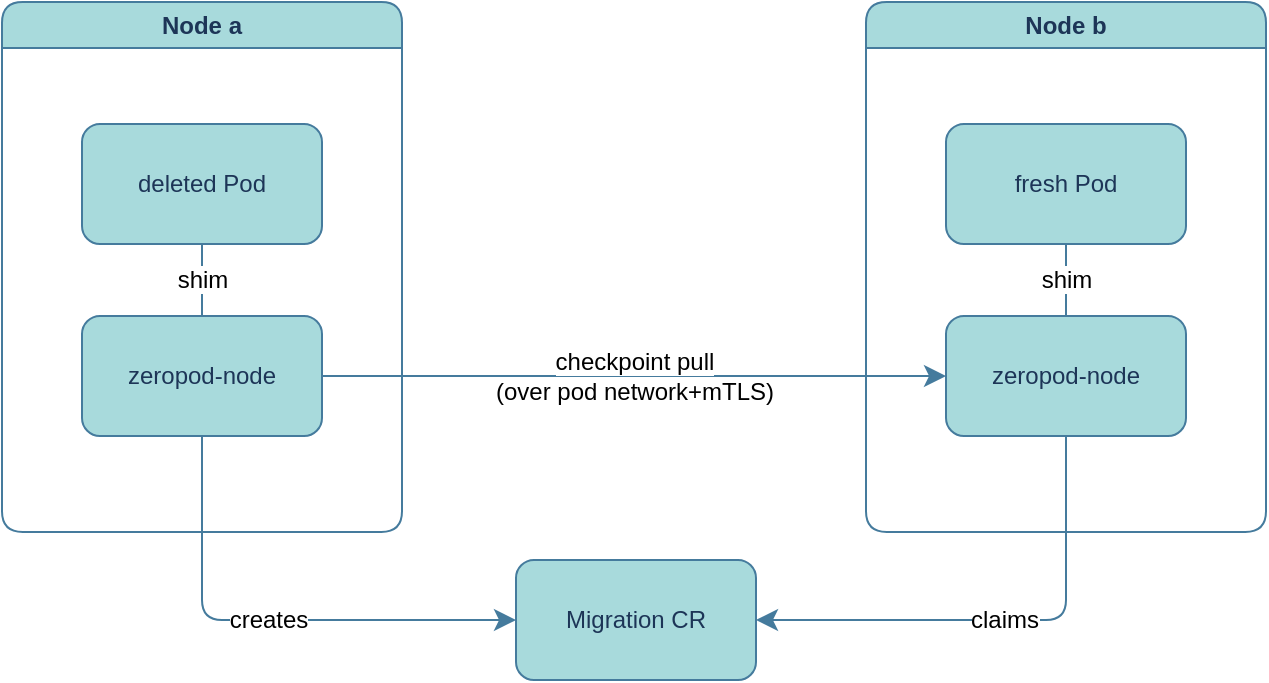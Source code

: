 <mxfile version="26.0.16">
  <diagram name="Page-1" id="S3Romfl9XJvJNEUoPPOx">
    <mxGraphModel dx="1418" dy="1131" grid="0" gridSize="10" guides="1" tooltips="1" connect="1" arrows="1" fold="1" page="0" pageScale="1" pageWidth="700" pageHeight="500" math="0" shadow="0">
      <root>
        <mxCell id="0" />
        <mxCell id="1" parent="0" />
        <mxCell id="nSVk_hhTxszxVaa_JyYo-2" value="Node a" style="swimlane;whiteSpace=wrap;html=1;labelBackgroundColor=none;fillColor=#A8DADC;strokeColor=#457B9D;fontColor=#1D3557;rounded=1;" vertex="1" parent="1">
          <mxGeometry x="-242" y="-23" width="200" height="265" as="geometry" />
        </mxCell>
        <mxCell id="nSVk_hhTxszxVaa_JyYo-1" value="deleted Pod" style="rounded=1;whiteSpace=wrap;html=1;labelBackgroundColor=none;fillColor=#A8DADC;strokeColor=#457B9D;fontColor=#1D3557;" vertex="1" parent="nSVk_hhTxszxVaa_JyYo-2">
          <mxGeometry x="40" y="61" width="120" height="60" as="geometry" />
        </mxCell>
        <mxCell id="nSVk_hhTxszxVaa_JyYo-13" value="&lt;span style=&quot;background-color: light-dark(#ffffff, var(--ge-dark-color, #121212));&quot;&gt;shim&lt;/span&gt;" style="edgeStyle=none;curved=1;rounded=1;orthogonalLoop=1;jettySize=auto;html=1;entryX=0.5;entryY=1;entryDx=0;entryDy=0;fontSize=12;startSize=8;endSize=8;endArrow=none;startFill=0;labelBackgroundColor=none;strokeColor=#457B9D;fontColor=default;" edge="1" parent="nSVk_hhTxszxVaa_JyYo-2" source="nSVk_hhTxszxVaa_JyYo-5" target="nSVk_hhTxszxVaa_JyYo-1">
          <mxGeometry relative="1" as="geometry" />
        </mxCell>
        <mxCell id="nSVk_hhTxszxVaa_JyYo-5" value="zeropod-node" style="rounded=1;whiteSpace=wrap;html=1;labelBackgroundColor=none;fillColor=#A8DADC;strokeColor=#457B9D;fontColor=#1D3557;" vertex="1" parent="nSVk_hhTxszxVaa_JyYo-2">
          <mxGeometry x="40" y="157" width="120" height="60" as="geometry" />
        </mxCell>
        <mxCell id="nSVk_hhTxszxVaa_JyYo-6" value="Node b" style="swimlane;whiteSpace=wrap;html=1;labelBackgroundColor=none;fillColor=#A8DADC;strokeColor=#457B9D;fontColor=#1D3557;rounded=1;" vertex="1" parent="1">
          <mxGeometry x="190" y="-23" width="200" height="265" as="geometry" />
        </mxCell>
        <mxCell id="nSVk_hhTxszxVaa_JyYo-14" value="&lt;span style=&quot;background-color: light-dark(#ffffff, var(--ge-dark-color, #121212));&quot;&gt;shim&lt;/span&gt;" style="edgeStyle=none;curved=1;rounded=1;orthogonalLoop=1;jettySize=auto;html=1;entryX=0.5;entryY=0;entryDx=0;entryDy=0;fontSize=12;startSize=8;endSize=8;endArrow=none;startFill=0;labelBackgroundColor=none;strokeColor=#457B9D;fontColor=default;" edge="1" parent="nSVk_hhTxszxVaa_JyYo-6" source="nSVk_hhTxszxVaa_JyYo-7" target="nSVk_hhTxszxVaa_JyYo-8">
          <mxGeometry relative="1" as="geometry" />
        </mxCell>
        <mxCell id="nSVk_hhTxszxVaa_JyYo-7" value="fresh Pod" style="rounded=1;whiteSpace=wrap;html=1;labelBackgroundColor=none;fillColor=#A8DADC;strokeColor=#457B9D;fontColor=#1D3557;" vertex="1" parent="nSVk_hhTxszxVaa_JyYo-6">
          <mxGeometry x="40" y="61" width="120" height="60" as="geometry" />
        </mxCell>
        <mxCell id="nSVk_hhTxszxVaa_JyYo-8" value="zeropod-node" style="rounded=1;whiteSpace=wrap;html=1;labelBackgroundColor=none;fillColor=#A8DADC;strokeColor=#457B9D;fontColor=#1D3557;" vertex="1" parent="nSVk_hhTxszxVaa_JyYo-6">
          <mxGeometry x="40" y="157" width="120" height="60" as="geometry" />
        </mxCell>
        <mxCell id="nSVk_hhTxszxVaa_JyYo-11" value="Migration CR" style="rounded=1;whiteSpace=wrap;html=1;labelBackgroundColor=none;fillColor=#A8DADC;strokeColor=#457B9D;fontColor=#1D3557;" vertex="1" parent="1">
          <mxGeometry x="15" y="256" width="120" height="60" as="geometry" />
        </mxCell>
        <mxCell id="nSVk_hhTxszxVaa_JyYo-12" value="&lt;span style=&quot;background-color: light-dark(#ffffff, var(--ge-dark-color, #121212));&quot;&gt;creates&lt;/span&gt;" style="edgeStyle=orthogonalEdgeStyle;rounded=1;orthogonalLoop=1;jettySize=auto;html=1;entryX=0;entryY=0.5;entryDx=0;entryDy=0;fontSize=12;startSize=8;endSize=8;exitX=0.5;exitY=1;exitDx=0;exitDy=0;labelBackgroundColor=none;strokeColor=#457B9D;fontColor=default;curved=0;" edge="1" parent="1" source="nSVk_hhTxszxVaa_JyYo-5" target="nSVk_hhTxszxVaa_JyYo-11">
          <mxGeometry relative="1" as="geometry" />
        </mxCell>
        <mxCell id="nSVk_hhTxszxVaa_JyYo-16" value="&lt;span style=&quot;background-color: light-dark(#ffffff, var(--ge-dark-color, #121212));&quot;&gt;claims&lt;/span&gt;" style="edgeStyle=orthogonalEdgeStyle;rounded=1;orthogonalLoop=1;jettySize=auto;html=1;exitX=0.5;exitY=1;exitDx=0;exitDy=0;entryX=1;entryY=0.5;entryDx=0;entryDy=0;fontSize=12;startSize=8;endSize=8;labelBackgroundColor=none;strokeColor=#457B9D;fontColor=default;curved=0;" edge="1" parent="1" source="nSVk_hhTxszxVaa_JyYo-8" target="nSVk_hhTxszxVaa_JyYo-11">
          <mxGeometry relative="1" as="geometry" />
        </mxCell>
        <mxCell id="nSVk_hhTxszxVaa_JyYo-17" value="&lt;div&gt;&lt;span style=&quot;background-color: light-dark(#ffffff, var(--ge-dark-color, #121212));&quot;&gt;checkpoint pull&lt;/span&gt;&lt;/div&gt;&lt;div&gt;&lt;span style=&quot;background-color: light-dark(#ffffff, var(--ge-dark-color, #121212));&quot;&gt;(over pod network+mTLS)&lt;/span&gt;&lt;/div&gt;" style="edgeStyle=none;curved=1;rounded=1;orthogonalLoop=1;jettySize=auto;html=1;exitX=1;exitY=0.5;exitDx=0;exitDy=0;entryX=0;entryY=0.5;entryDx=0;entryDy=0;fontSize=12;startSize=8;endSize=8;labelBackgroundColor=none;strokeColor=#457B9D;fontColor=default;" edge="1" parent="1" source="nSVk_hhTxszxVaa_JyYo-5" target="nSVk_hhTxszxVaa_JyYo-8">
          <mxGeometry relative="1" as="geometry" />
        </mxCell>
      </root>
    </mxGraphModel>
  </diagram>
</mxfile>
